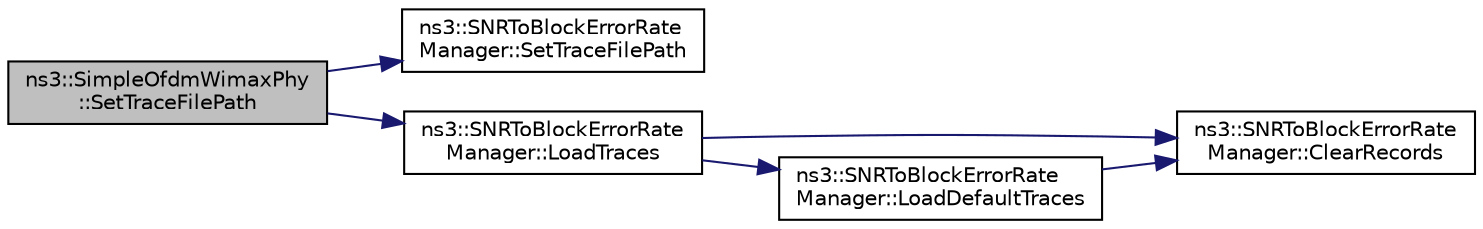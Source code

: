 digraph "ns3::SimpleOfdmWimaxPhy::SetTraceFilePath"
{
  edge [fontname="Helvetica",fontsize="10",labelfontname="Helvetica",labelfontsize="10"];
  node [fontname="Helvetica",fontsize="10",shape=record];
  rankdir="LR";
  Node1 [label="ns3::SimpleOfdmWimaxPhy\l::SetTraceFilePath",height=0.2,width=0.4,color="black", fillcolor="grey75", style="filled", fontcolor="black"];
  Node1 -> Node2 [color="midnightblue",fontsize="10",style="solid"];
  Node2 [label="ns3::SNRToBlockErrorRate\lManager::SetTraceFilePath",height=0.2,width=0.4,color="black", fillcolor="white", style="filled",URL="$dd/d40/classns3_1_1SNRToBlockErrorRateManager.html#ad7896854e5c122930da728e99f13a6a2",tooltip="Set the path of the repository containing the traces. "];
  Node1 -> Node3 [color="midnightblue",fontsize="10",style="solid"];
  Node3 [label="ns3::SNRToBlockErrorRate\lManager::LoadTraces",height=0.2,width=0.4,color="black", fillcolor="white", style="filled",URL="$dd/d40/classns3_1_1SNRToBlockErrorRateManager.html#af5a203f2ae5dd3477ec616b6d0337f62",tooltip="Loads the traces form the repository specified in the constructor or setted by SetTraceFilePath funct..."];
  Node3 -> Node4 [color="midnightblue",fontsize="10",style="solid"];
  Node4 [label="ns3::SNRToBlockErrorRate\lManager::ClearRecords",height=0.2,width=0.4,color="black", fillcolor="white", style="filled",URL="$dd/d40/classns3_1_1SNRToBlockErrorRateManager.html#a164e69eaafc229e1f98a80175481e101",tooltip="Clear records function. "];
  Node3 -> Node5 [color="midnightblue",fontsize="10",style="solid"];
  Node5 [label="ns3::SNRToBlockErrorRate\lManager::LoadDefaultTraces",height=0.2,width=0.4,color="black", fillcolor="white", style="filled",URL="$dd/d40/classns3_1_1SNRToBlockErrorRateManager.html#a50f8ba371742a7d083b1092ea85b51c1",tooltip="Loads the default traces from default-traces.h file. "];
  Node5 -> Node4 [color="midnightblue",fontsize="10",style="solid"];
}

